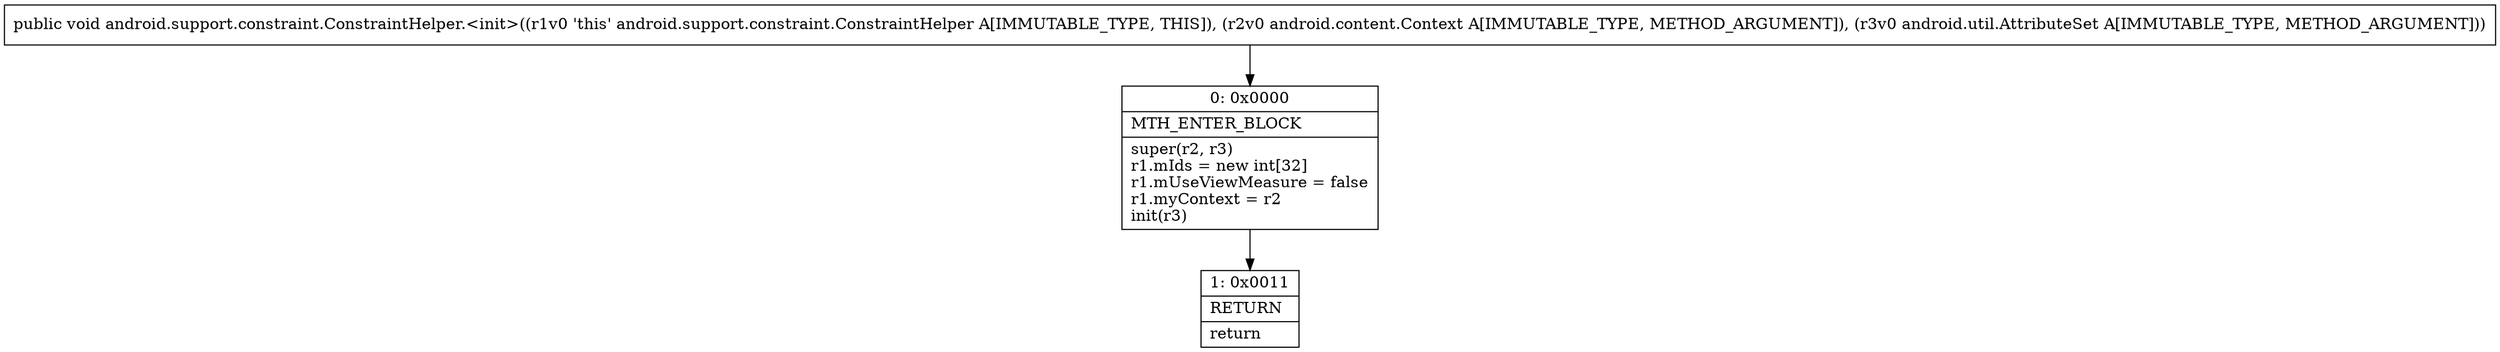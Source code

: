 digraph "CFG forandroid.support.constraint.ConstraintHelper.\<init\>(Landroid\/content\/Context;Landroid\/util\/AttributeSet;)V" {
Node_0 [shape=record,label="{0\:\ 0x0000|MTH_ENTER_BLOCK\l|super(r2, r3)\lr1.mIds = new int[32]\lr1.mUseViewMeasure = false\lr1.myContext = r2\linit(r3)\l}"];
Node_1 [shape=record,label="{1\:\ 0x0011|RETURN\l|return\l}"];
MethodNode[shape=record,label="{public void android.support.constraint.ConstraintHelper.\<init\>((r1v0 'this' android.support.constraint.ConstraintHelper A[IMMUTABLE_TYPE, THIS]), (r2v0 android.content.Context A[IMMUTABLE_TYPE, METHOD_ARGUMENT]), (r3v0 android.util.AttributeSet A[IMMUTABLE_TYPE, METHOD_ARGUMENT])) }"];
MethodNode -> Node_0;
Node_0 -> Node_1;
}

